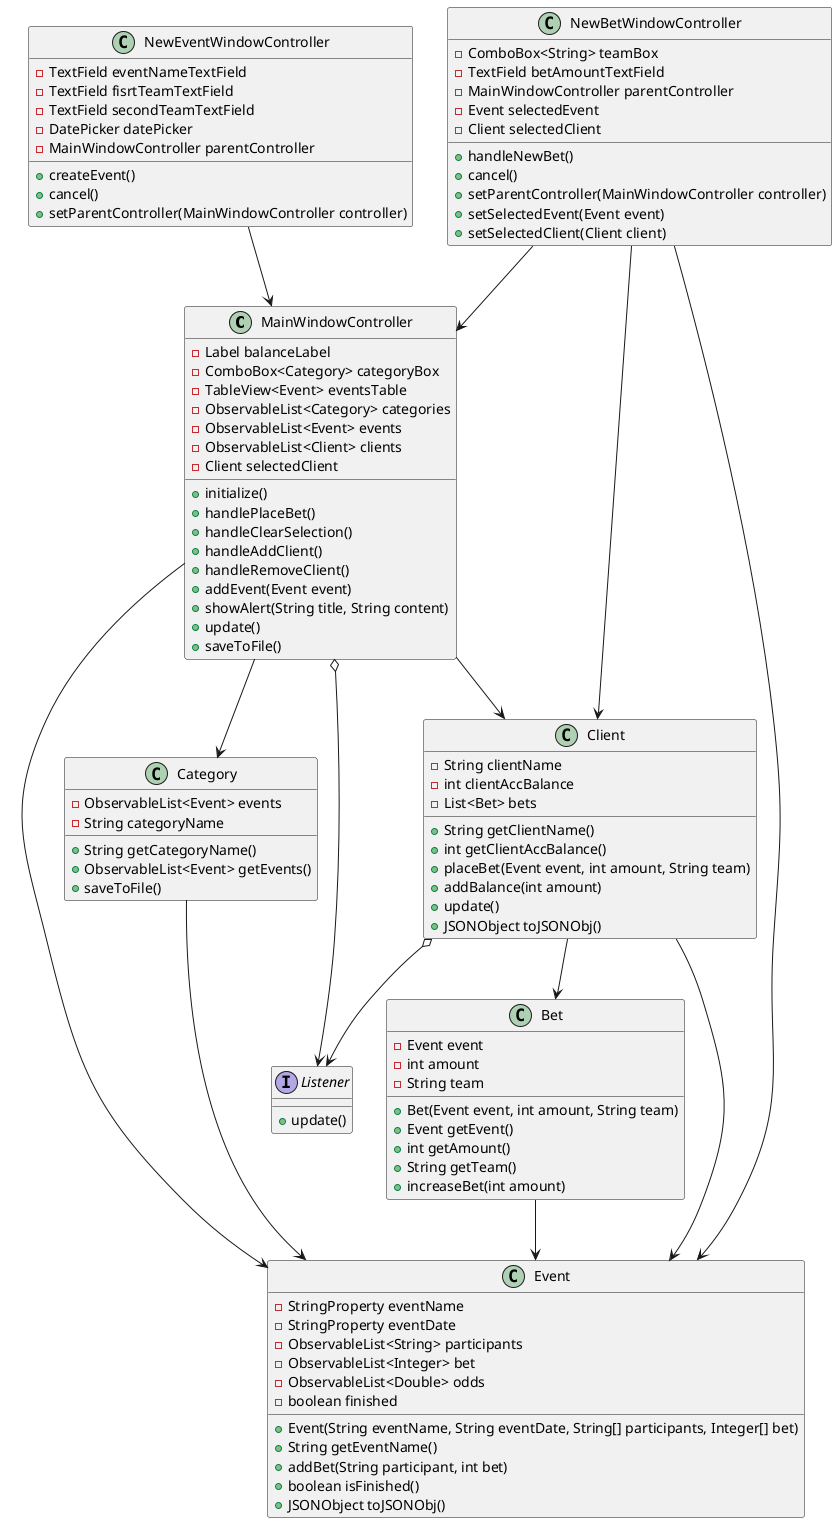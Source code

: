 @startuml
class MainWindowController {
    - Label balanceLabel
    - ComboBox<Category> categoryBox
    - TableView<Event> eventsTable
    - ObservableList<Category> categories
    - ObservableList<Event> events
    - ObservableList<Client> clients
    - Client selectedClient
    +  initialize()
    +  handlePlaceBet()
    +  handleClearSelection()
    +  handleAddClient()
    +  handleRemoveClient()
    +  addEvent(Event event)
    +  showAlert(String title, String content)
    +  update()
    +  saveToFile()
}

class NewBetWindowController {
    - ComboBox<String> teamBox
    - TextField betAmountTextField
    - MainWindowController parentController
    - Event selectedEvent
    - Client selectedClient
    +  handleNewBet()
    +  cancel()
    +  setParentController(MainWindowController controller)
    +  setSelectedEvent(Event event)
    +  setSelectedClient(Client client)
}

class NewEventWindowController {
    - TextField eventNameTextField
    - TextField fisrtTeamTextField
    - TextField secondTeamTextField
    - DatePicker datePicker
    - MainWindowController parentController
    +  createEvent()
    +  cancel()
    +  setParentController(MainWindowController controller)
}

class Client {
    - String clientName
    - int clientAccBalance
    - List<Bet> bets
    + String getClientName()
    + int getClientAccBalance()
    +  placeBet(Event event, int amount, String team)
    +  addBalance(int amount)
    +  update()
    + JSONObject toJSONObj()
}

class Bet {
    - Event event
    - int amount
    - String team
    + Bet(Event event, int amount, String team)
    + Event getEvent()
    + int getAmount()
    + String getTeam()
    +  increaseBet(int amount)
}

class Category {
    - ObservableList<Event> events
    - String categoryName
    + String getCategoryName()
    + ObservableList<Event> getEvents()
    +  saveToFile()
}

class Event {
    - StringProperty eventName
    - StringProperty eventDate
    - ObservableList<String> participants
    - ObservableList<Integer> bet
    - ObservableList<Double> odds
    - boolean finished
    + Event(String eventName, String eventDate, String[] participants, Integer[] bet)
    + String getEventName()
    +  addBet(String participant, int bet)
    + boolean isFinished()
    + JSONObject toJSONObj()
}

interface Listener {
    +  update()
}

MainWindowController o--> Listener
MainWindowController --> Category
MainWindowController --> Client
MainWindowController --> Event
NewBetWindowController --> MainWindowController
NewBetWindowController --> Event
NewBetWindowController --> Client
NewEventWindowController --> MainWindowController
Client --> Bet
Client --> Event
Client o--> Listener
Category --> Event
Bet --> Event
@enduml
